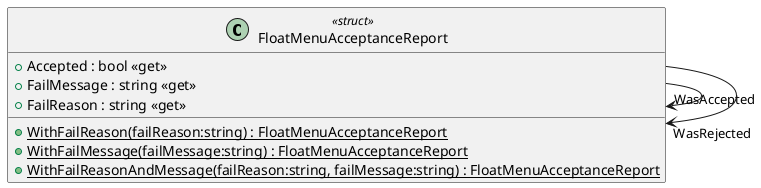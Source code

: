 @startuml
class FloatMenuAcceptanceReport <<struct>> {
    + Accepted : bool <<get>>
    + FailMessage : string <<get>>
    + FailReason : string <<get>>
    + {static} WithFailReason(failReason:string) : FloatMenuAcceptanceReport
    + {static} WithFailMessage(failMessage:string) : FloatMenuAcceptanceReport
    + {static} WithFailReasonAndMessage(failReason:string, failMessage:string) : FloatMenuAcceptanceReport
}
FloatMenuAcceptanceReport --> "WasAccepted" FloatMenuAcceptanceReport
FloatMenuAcceptanceReport --> "WasRejected" FloatMenuAcceptanceReport
@enduml
